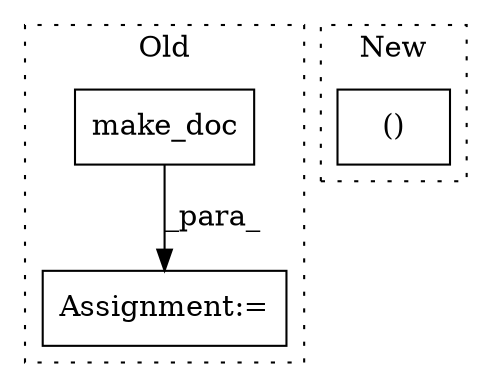 digraph G {
subgraph cluster0 {
1 [label="make_doc" a="32" s="578,595" l="9,1" shape="box"];
3 [label="Assignment:=" a="7" s="573" l="1" shape="box"];
label = "Old";
style="dotted";
}
subgraph cluster1 {
2 [label="()" a="106" s="1273" l="22" shape="box"];
label = "New";
style="dotted";
}
1 -> 3 [label="_para_"];
}